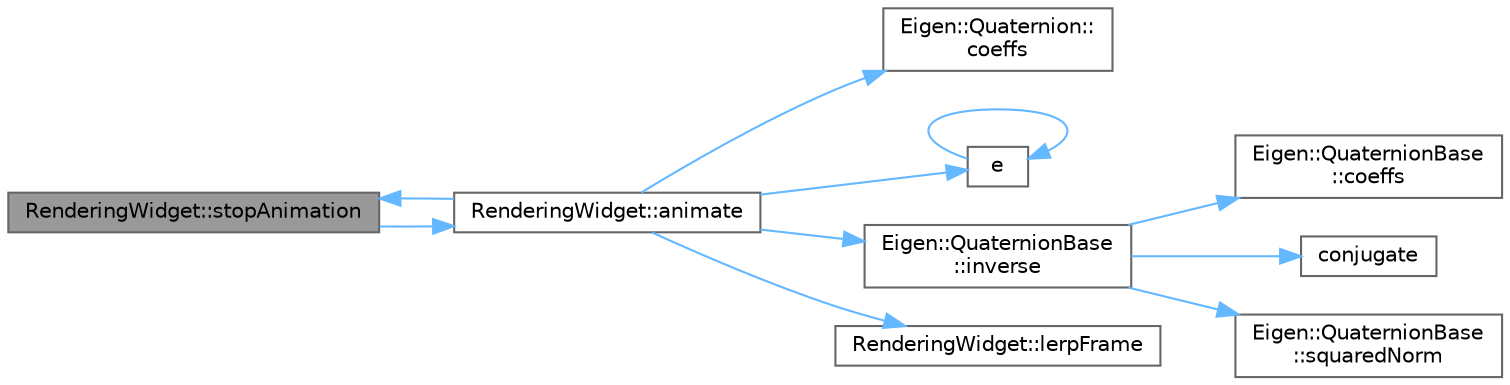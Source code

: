 digraph "RenderingWidget::stopAnimation"
{
 // LATEX_PDF_SIZE
  bgcolor="transparent";
  edge [fontname=Helvetica,fontsize=10,labelfontname=Helvetica,labelfontsize=10];
  node [fontname=Helvetica,fontsize=10,shape=box,height=0.2,width=0.4];
  rankdir="LR";
  Node1 [id="Node000001",label="RenderingWidget::stopAnimation",height=0.2,width=0.4,color="gray40", fillcolor="grey60", style="filled", fontcolor="black",tooltip=" "];
  Node1 -> Node2 [id="edge11_Node000001_Node000002",color="steelblue1",style="solid",tooltip=" "];
  Node2 [id="Node000002",label="RenderingWidget::animate",height=0.2,width=0.4,color="grey40", fillcolor="white", style="filled",URL="$class_rendering_widget.html#a42662a78bad9b38f20e2bff4aa0978b2",tooltip=" "];
  Node2 -> Node3 [id="edge12_Node000002_Node000003",color="steelblue1",style="solid",tooltip=" "];
  Node3 [id="Node000003",label="Eigen::Quaternion::\lcoeffs",height=0.2,width=0.4,color="grey40", fillcolor="white", style="filled",URL="$class_eigen_1_1_quaternion.html#a4a1f1abc1c04f50e14022bcfb87a203d",tooltip=" "];
  Node2 -> Node4 [id="edge13_Node000002_Node000004",color="steelblue1",style="solid",tooltip=" "];
  Node4 [id="Node000004",label="e",height=0.2,width=0.4,color="grey40", fillcolor="white", style="filled",URL="$_cwise__array__power__array_8cpp.html#a9cb86ff854760bf91a154f2724a9101d",tooltip=" "];
  Node4 -> Node4 [id="edge14_Node000004_Node000004",color="steelblue1",style="solid",tooltip=" "];
  Node2 -> Node5 [id="edge15_Node000002_Node000005",color="steelblue1",style="solid",tooltip=" "];
  Node5 [id="Node000005",label="Eigen::QuaternionBase\l::inverse",height=0.2,width=0.4,color="grey40", fillcolor="white", style="filled",URL="$class_eigen_1_1_quaternion_base.html#a6a1d8af1fe34cb4127f705c0d10ef649",tooltip=" "];
  Node5 -> Node6 [id="edge16_Node000005_Node000006",color="steelblue1",style="solid",tooltip=" "];
  Node6 [id="Node000006",label="Eigen::QuaternionBase\l::coeffs",height=0.2,width=0.4,color="grey40", fillcolor="white", style="filled",URL="$class_eigen_1_1_quaternion_base.html#a1a7dd10b8e218170dd8f52edd8356f9b",tooltip=" "];
  Node5 -> Node7 [id="edge17_Node000005_Node000007",color="steelblue1",style="solid",tooltip=" "];
  Node7 [id="Node000007",label="conjugate",height=0.2,width=0.4,color="grey40", fillcolor="white", style="filled",URL="$_common_cwise_unary_ops_8h.html#acea5b38fcb99c3e0b91a43bfcca923ce",tooltip=" "];
  Node5 -> Node8 [id="edge18_Node000005_Node000008",color="steelblue1",style="solid",tooltip=" "];
  Node8 [id="Node000008",label="Eigen::QuaternionBase\l::squaredNorm",height=0.2,width=0.4,color="grey40", fillcolor="white", style="filled",URL="$class_eigen_1_1_quaternion_base.html#a5370cf77843374a5adefca3f78770961",tooltip=" "];
  Node2 -> Node9 [id="edge19_Node000002_Node000009",color="steelblue1",style="solid",tooltip=" "];
  Node9 [id="Node000009",label="RenderingWidget::lerpFrame",height=0.2,width=0.4,color="grey40", fillcolor="white", style="filled",URL="$class_rendering_widget.html#a9659ee2fa19695af53746f6ebc0c420d",tooltip=" "];
  Node2 -> Node1 [id="edge20_Node000002_Node000001",color="steelblue1",style="solid",tooltip=" "];
}
